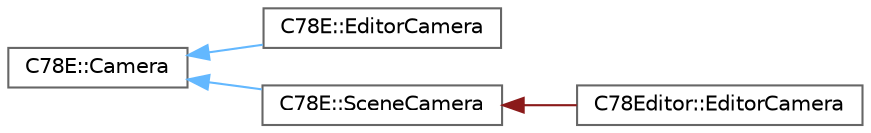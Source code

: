 digraph "Graphical Class Hierarchy"
{
 // LATEX_PDF_SIZE
  bgcolor="transparent";
  edge [fontname=Helvetica,fontsize=10,labelfontname=Helvetica,labelfontsize=10];
  node [fontname=Helvetica,fontsize=10,shape=box,height=0.2,width=0.4];
  rankdir="LR";
  Node0 [id="Node000000",label="C78E::Camera",height=0.2,width=0.4,color="grey40", fillcolor="white", style="filled",URL="$d8/dbc/class_c78_e_1_1_camera.html",tooltip=" "];
  Node0 -> Node1 [id="edge17_Node000000_Node000001",dir="back",color="steelblue1",style="solid",tooltip=" "];
  Node1 [id="Node000001",label="C78E::EditorCamera",height=0.2,width=0.4,color="grey40", fillcolor="white", style="filled",URL="$d4/de6/class_c78_e_1_1_editor_camera.html",tooltip=" "];
  Node0 -> Node2 [id="edge18_Node000000_Node000002",dir="back",color="steelblue1",style="solid",tooltip=" "];
  Node2 [id="Node000002",label="C78E::SceneCamera",height=0.2,width=0.4,color="grey40", fillcolor="white", style="filled",URL="$dd/d25/class_c78_e_1_1_scene_camera.html",tooltip=" "];
  Node2 -> Node3 [id="edge19_Node000002_Node000003",dir="back",color="firebrick4",style="solid",tooltip=" "];
  Node3 [id="Node000003",label="C78Editor::EditorCamera",height=0.2,width=0.4,color="grey40", fillcolor="white", style="filled",URL="$de/dca/class_c78_editor_1_1_editor_camera.html",tooltip=" "];
}
